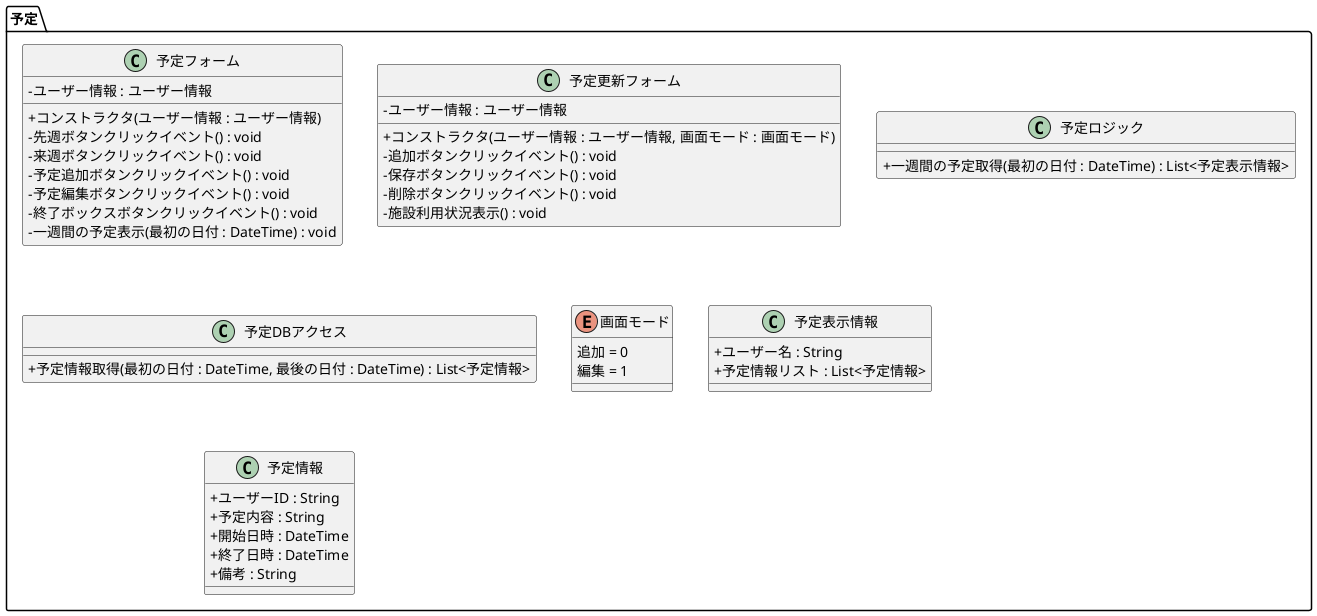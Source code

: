 @startuml

skinparam classAttributeIconSize 0

namespace 予定 #FFFFFF {
  class 予定フォーム {
    - ユーザー情報 : ユーザー情報
    + コンストラクタ(ユーザー情報 : ユーザー情報)
    - 先週ボタンクリックイベント() : void
    - 来週ボタンクリックイベント() : void
    - 予定追加ボタンクリックイベント() : void
    - 予定編集ボタンクリックイベント() : void
    - 終了ボックスボタンクリックイベント() : void
    - 一週間の予定表示(最初の日付 : DateTime) : void
  }
  
  class 予定更新フォーム {
    - ユーザー情報 : ユーザー情報
    + コンストラクタ(ユーザー情報 : ユーザー情報, 画面モード : 画面モード)
    - 追加ボタンクリックイベント() : void
    - 保存ボタンクリックイベント() : void
    - 削除ボタンクリックイベント() : void
    - 施設利用状況表示() : void
  }

  class 予定ロジック {
    + 一週間の予定取得(最初の日付 : DateTime) : List<予定表示情報>
  }
  
  class 予定DBアクセス {
    + 予定情報取得(最初の日付 : DateTime, 最後の日付 : DateTime) : List<予定情報>
  }

  enum 画面モード {
    追加 = 0
    編集 = 1
  }

  class 予定表示情報 {
     + ユーザー名 : String
     + 予定情報リスト : List<予定情報>
  }

  class 予定情報 {
     + ユーザーID : String
     + 予定内容 : String
     + 開始日時 : DateTime
     + 終了日時 : DateTime
     + 備考 : String
  }
}

@enduml